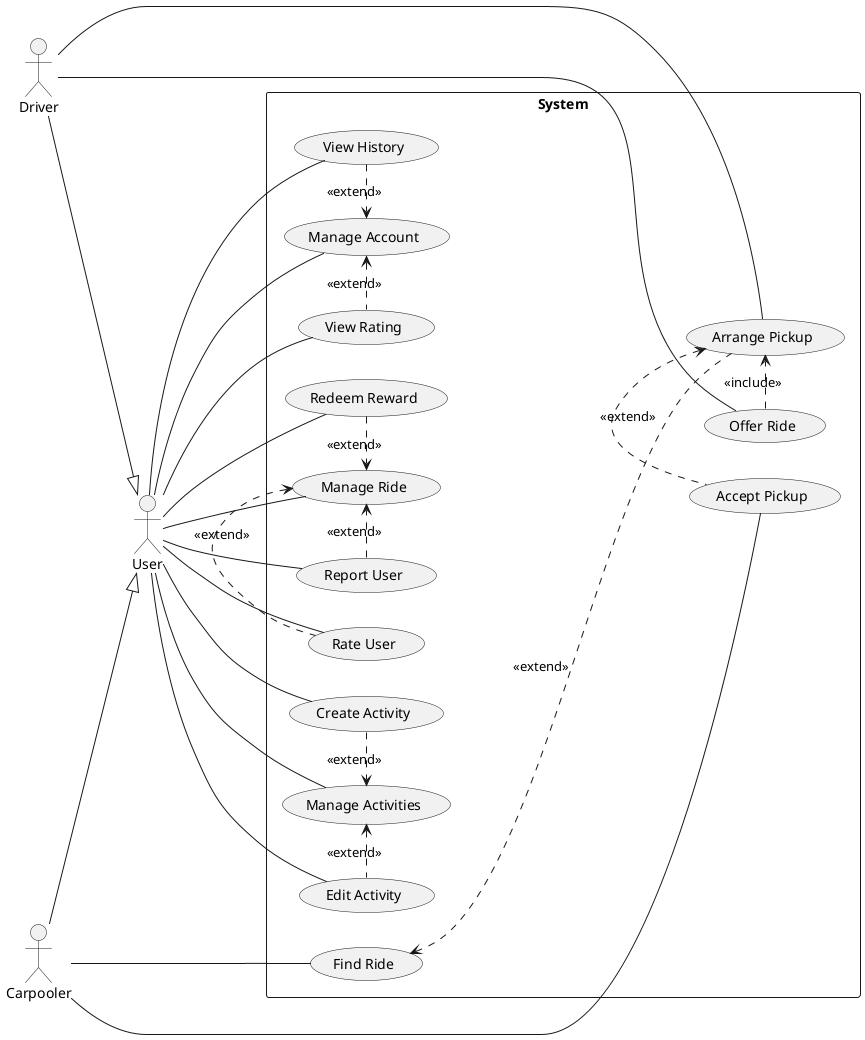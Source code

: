 @startuml

actor "User"
actor "Driver"
actor "Carpooler"

"Carpooler" --|> "User"
"Driver" --|> "User"

left to right direction

rectangle "System" {
    usecase "Create Activity"
    usecase "Manage Activities"
    usecase "Edit Activity"

    usecase "Manage Account"
    usecase "View History"
    usecase "View Rating"

    usecase "Rate User"
    usecase "Report User"
    usecase "Redeem Reward"

    usecase "Find Ride"
    usecase "Arrange Pickup"
    usecase "Accept Pickup"
    usecase "Offer Ride"

    usecase "Manage Ride"
}

"User" -- "Manage Activities"
"User" -- "Create Activity"
"User" -- "Edit Activity"

"User" -- "Manage Account"
"User" -- "View History"
"User" -- "View Rating"

"User" -- "Rate User"
"User" -- "Report User"
"User" -- "Redeem Reward"

"Carpooler" -- "Find Ride"
"Carpooler" -- "Accept Pickup"
"Driver" -- "Arrange Pickup"
"Driver" -- "Offer Ride"

"Find Ride" <.-- "Arrange Pickup": "<<extend>>"

"Manage Activities" <.-left- "Create Activity": "<<extend>>"
"Manage Activities" <.-right- "Edit Activity": "<<extend>>"

"Manage Account" <.-left- "View History": "<<extend>>"
"Manage Account" <.-right- "View Rating": "<<extend>>"

"Arrange Pickup" <. "Accept Pickup": "<<extend>>"

"Offer Ride" .> "Arrange Pickup": "<<include>>"

"Manage Ride" <.-left- "Redeem Reward": "<<extend>>"
"Manage Ride" <.-left- "Report User": "<<extend>>"
"Manage Ride" <.-right- "Rate User": "<<extend>>"

User -- "Manage Ride"

@enduml
